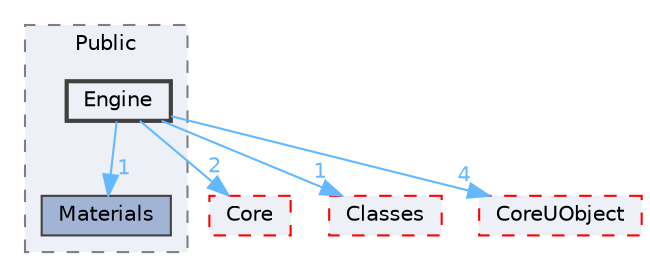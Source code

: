digraph "Engine"
{
 // INTERACTIVE_SVG=YES
 // LATEX_PDF_SIZE
  bgcolor="transparent";
  edge [fontname=Helvetica,fontsize=10,labelfontname=Helvetica,labelfontsize=10];
  node [fontname=Helvetica,fontsize=10,shape=box,height=0.2,width=0.4];
  compound=true
  subgraph clusterdir_1d06a51bfc871a6a1823440d0d72725c {
    graph [ bgcolor="#edf0f7", pencolor="grey50", label="Public", fontname=Helvetica,fontsize=10 style="filled,dashed", URL="dir_1d06a51bfc871a6a1823440d0d72725c.html",tooltip=""]
  dir_f712a9190ee31e928548e6d97d7381a3 [label="Materials", fillcolor="#a2b4d6", color="grey25", style="filled", URL="dir_f712a9190ee31e928548e6d97d7381a3.html",tooltip=""];
  dir_9321d69b04217bf6116ed6d17c9904a2 [label="Engine", fillcolor="#edf0f7", color="grey25", style="filled,bold", URL="dir_9321d69b04217bf6116ed6d17c9904a2.html",tooltip=""];
  }
  dir_0e6cddcc9caa1238c7f3774224afaa45 [label="Core", fillcolor="#edf0f7", color="red", style="filled,dashed", URL="dir_0e6cddcc9caa1238c7f3774224afaa45.html",tooltip=""];
  dir_0ed647eebe6ffcaa496d3842b7cec6ce [label="Classes", fillcolor="#edf0f7", color="red", style="filled,dashed", URL="dir_0ed647eebe6ffcaa496d3842b7cec6ce.html",tooltip=""];
  dir_4c499e5e32e2b4479ad7e552df73eeae [label="CoreUObject", fillcolor="#edf0f7", color="red", style="filled,dashed", URL="dir_4c499e5e32e2b4479ad7e552df73eeae.html",tooltip=""];
  dir_9321d69b04217bf6116ed6d17c9904a2->dir_0e6cddcc9caa1238c7f3774224afaa45 [headlabel="2", labeldistance=1.5 headhref="dir_000368_000266.html" href="dir_000368_000266.html" color="steelblue1" fontcolor="steelblue1"];
  dir_9321d69b04217bf6116ed6d17c9904a2->dir_0ed647eebe6ffcaa496d3842b7cec6ce [headlabel="1", labeldistance=1.5 headhref="dir_000368_000193.html" href="dir_000368_000193.html" color="steelblue1" fontcolor="steelblue1"];
  dir_9321d69b04217bf6116ed6d17c9904a2->dir_4c499e5e32e2b4479ad7e552df73eeae [headlabel="4", labeldistance=1.5 headhref="dir_000368_000268.html" href="dir_000368_000268.html" color="steelblue1" fontcolor="steelblue1"];
  dir_9321d69b04217bf6116ed6d17c9904a2->dir_f712a9190ee31e928548e6d97d7381a3 [headlabel="1", labeldistance=1.5 headhref="dir_000368_000604.html" href="dir_000368_000604.html" color="steelblue1" fontcolor="steelblue1"];
}
